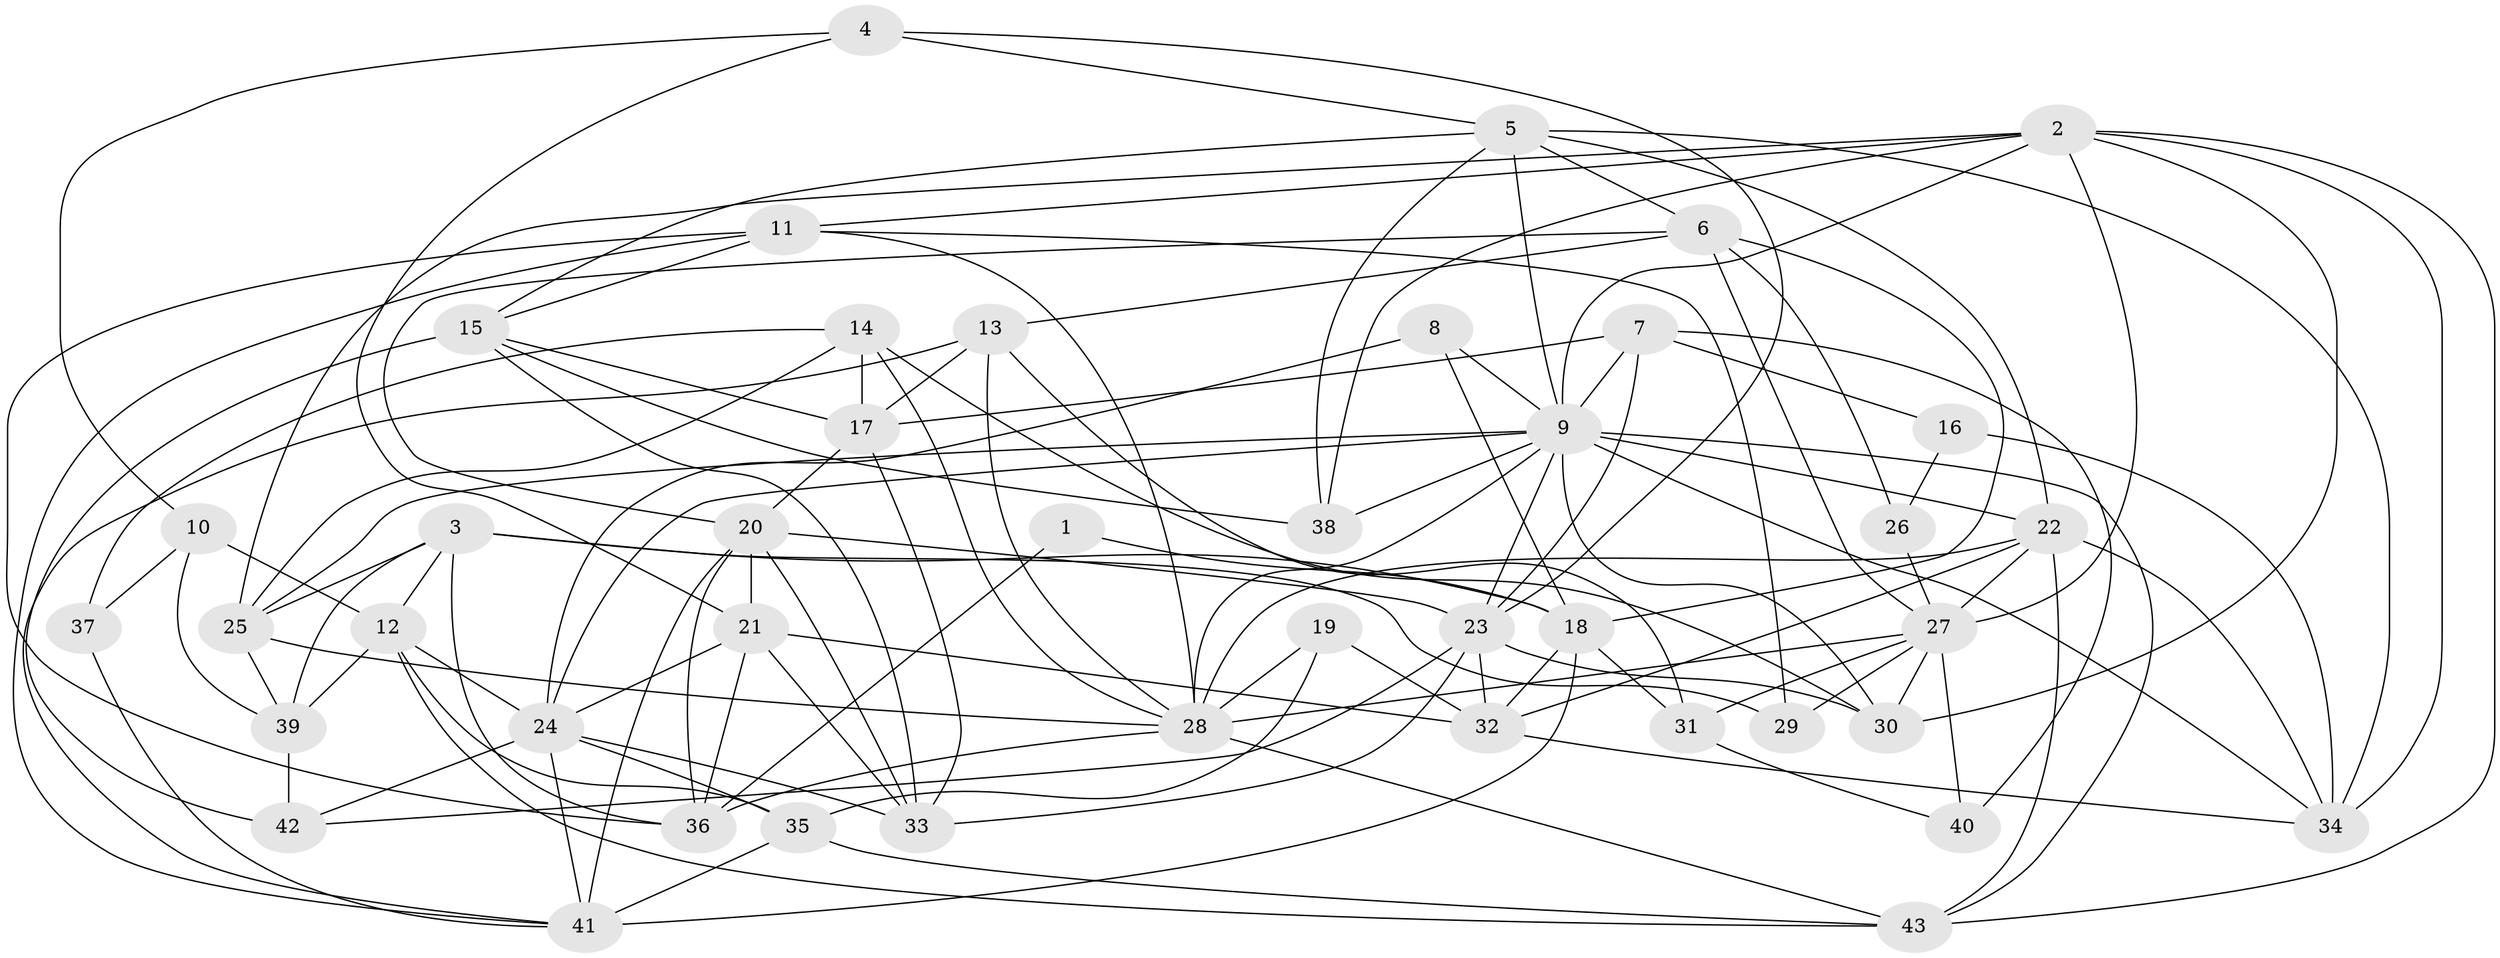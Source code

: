 // original degree distribution, {3: 0.23255813953488372, 6: 0.13953488372093023, 5: 0.1511627906976744, 7: 0.023255813953488372, 4: 0.27906976744186046, 2: 0.16279069767441862, 9: 0.011627906976744186}
// Generated by graph-tools (version 1.1) at 2025/37/03/04/25 23:37:03]
// undirected, 43 vertices, 121 edges
graph export_dot {
  node [color=gray90,style=filled];
  1;
  2;
  3;
  4;
  5;
  6;
  7;
  8;
  9;
  10;
  11;
  12;
  13;
  14;
  15;
  16;
  17;
  18;
  19;
  20;
  21;
  22;
  23;
  24;
  25;
  26;
  27;
  28;
  29;
  30;
  31;
  32;
  33;
  34;
  35;
  36;
  37;
  38;
  39;
  40;
  41;
  42;
  43;
  1 -- 18 [weight=1.0];
  1 -- 36 [weight=1.0];
  2 -- 9 [weight=2.0];
  2 -- 11 [weight=1.0];
  2 -- 25 [weight=1.0];
  2 -- 27 [weight=1.0];
  2 -- 30 [weight=1.0];
  2 -- 34 [weight=2.0];
  2 -- 38 [weight=1.0];
  2 -- 43 [weight=1.0];
  3 -- 12 [weight=1.0];
  3 -- 18 [weight=1.0];
  3 -- 25 [weight=1.0];
  3 -- 29 [weight=1.0];
  3 -- 36 [weight=1.0];
  3 -- 39 [weight=1.0];
  4 -- 5 [weight=1.0];
  4 -- 10 [weight=1.0];
  4 -- 21 [weight=1.0];
  4 -- 23 [weight=1.0];
  5 -- 6 [weight=1.0];
  5 -- 9 [weight=1.0];
  5 -- 15 [weight=1.0];
  5 -- 22 [weight=1.0];
  5 -- 34 [weight=1.0];
  5 -- 38 [weight=1.0];
  6 -- 13 [weight=1.0];
  6 -- 18 [weight=1.0];
  6 -- 20 [weight=1.0];
  6 -- 26 [weight=1.0];
  6 -- 27 [weight=1.0];
  7 -- 9 [weight=1.0];
  7 -- 16 [weight=1.0];
  7 -- 17 [weight=1.0];
  7 -- 23 [weight=1.0];
  7 -- 40 [weight=1.0];
  8 -- 9 [weight=1.0];
  8 -- 18 [weight=1.0];
  8 -- 24 [weight=1.0];
  9 -- 22 [weight=1.0];
  9 -- 23 [weight=1.0];
  9 -- 24 [weight=1.0];
  9 -- 25 [weight=1.0];
  9 -- 28 [weight=1.0];
  9 -- 30 [weight=1.0];
  9 -- 34 [weight=1.0];
  9 -- 38 [weight=1.0];
  9 -- 43 [weight=1.0];
  10 -- 12 [weight=1.0];
  10 -- 37 [weight=1.0];
  10 -- 39 [weight=1.0];
  11 -- 15 [weight=1.0];
  11 -- 28 [weight=1.0];
  11 -- 29 [weight=1.0];
  11 -- 36 [weight=1.0];
  11 -- 41 [weight=1.0];
  12 -- 24 [weight=1.0];
  12 -- 35 [weight=1.0];
  12 -- 39 [weight=2.0];
  12 -- 43 [weight=1.0];
  13 -- 17 [weight=1.0];
  13 -- 28 [weight=1.0];
  13 -- 31 [weight=1.0];
  13 -- 41 [weight=1.0];
  14 -- 17 [weight=1.0];
  14 -- 25 [weight=1.0];
  14 -- 28 [weight=1.0];
  14 -- 30 [weight=1.0];
  14 -- 37 [weight=1.0];
  15 -- 17 [weight=1.0];
  15 -- 33 [weight=1.0];
  15 -- 38 [weight=1.0];
  15 -- 42 [weight=1.0];
  16 -- 26 [weight=1.0];
  16 -- 34 [weight=1.0];
  17 -- 20 [weight=1.0];
  17 -- 33 [weight=1.0];
  18 -- 31 [weight=1.0];
  18 -- 32 [weight=1.0];
  18 -- 41 [weight=2.0];
  19 -- 28 [weight=1.0];
  19 -- 32 [weight=1.0];
  19 -- 35 [weight=1.0];
  20 -- 21 [weight=1.0];
  20 -- 23 [weight=1.0];
  20 -- 33 [weight=1.0];
  20 -- 36 [weight=1.0];
  20 -- 41 [weight=1.0];
  21 -- 24 [weight=2.0];
  21 -- 32 [weight=1.0];
  21 -- 33 [weight=1.0];
  21 -- 36 [weight=1.0];
  22 -- 27 [weight=1.0];
  22 -- 28 [weight=2.0];
  22 -- 32 [weight=1.0];
  22 -- 34 [weight=1.0];
  22 -- 43 [weight=1.0];
  23 -- 30 [weight=1.0];
  23 -- 32 [weight=1.0];
  23 -- 33 [weight=1.0];
  23 -- 42 [weight=1.0];
  24 -- 33 [weight=1.0];
  24 -- 35 [weight=1.0];
  24 -- 41 [weight=1.0];
  24 -- 42 [weight=1.0];
  25 -- 28 [weight=1.0];
  25 -- 39 [weight=1.0];
  26 -- 27 [weight=1.0];
  27 -- 28 [weight=1.0];
  27 -- 29 [weight=1.0];
  27 -- 30 [weight=1.0];
  27 -- 31 [weight=1.0];
  27 -- 40 [weight=1.0];
  28 -- 36 [weight=1.0];
  28 -- 43 [weight=1.0];
  31 -- 40 [weight=1.0];
  32 -- 34 [weight=1.0];
  35 -- 41 [weight=1.0];
  35 -- 43 [weight=1.0];
  37 -- 41 [weight=1.0];
  39 -- 42 [weight=1.0];
}
